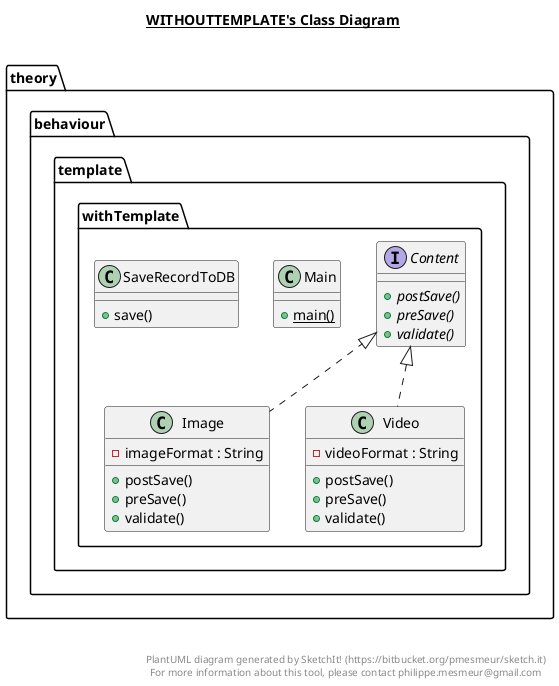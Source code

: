 @startuml

title __WITHOUTTEMPLATE's Class Diagram__\n

  namespace theory.behaviour.template.withTemplate {
    interface theory.behaviour.template.withTemplate.Content {
        {abstract} + postSave()
        {abstract} + preSave()
        {abstract} + validate()
    }
  }
  

  namespace theory.behaviour.template.withTemplate {
    class theory.behaviour.template.withTemplate.Image {
        - imageFormat : String
        + postSave()
        + preSave()
        + validate()
    }
  }
  

  namespace theory.behaviour.template.withTemplate {
    class theory.behaviour.template.withTemplate.Main {
        {static} + main()
    }
  }
  

  namespace theory.behaviour.template.withTemplate {
    class theory.behaviour.template.withTemplate.SaveRecordToDB {
        + save()
    }
  }
  

  namespace theory.behaviour.template.withTemplate {
    class theory.behaviour.template.withTemplate.Video {
        - videoFormat : String
        + postSave()
        + preSave()
        + validate()
    }
  }
  

  theory.behaviour.template.withTemplate.Image .up.|> theory.behaviour.template.withTemplate.Content
  theory.behaviour.template.withTemplate.Video .up.|> theory.behaviour.template.withTemplate.Content


right footer


PlantUML diagram generated by SketchIt! (https://bitbucket.org/pmesmeur/sketch.it)
For more information about this tool, please contact philippe.mesmeur@gmail.com
endfooter

@enduml

